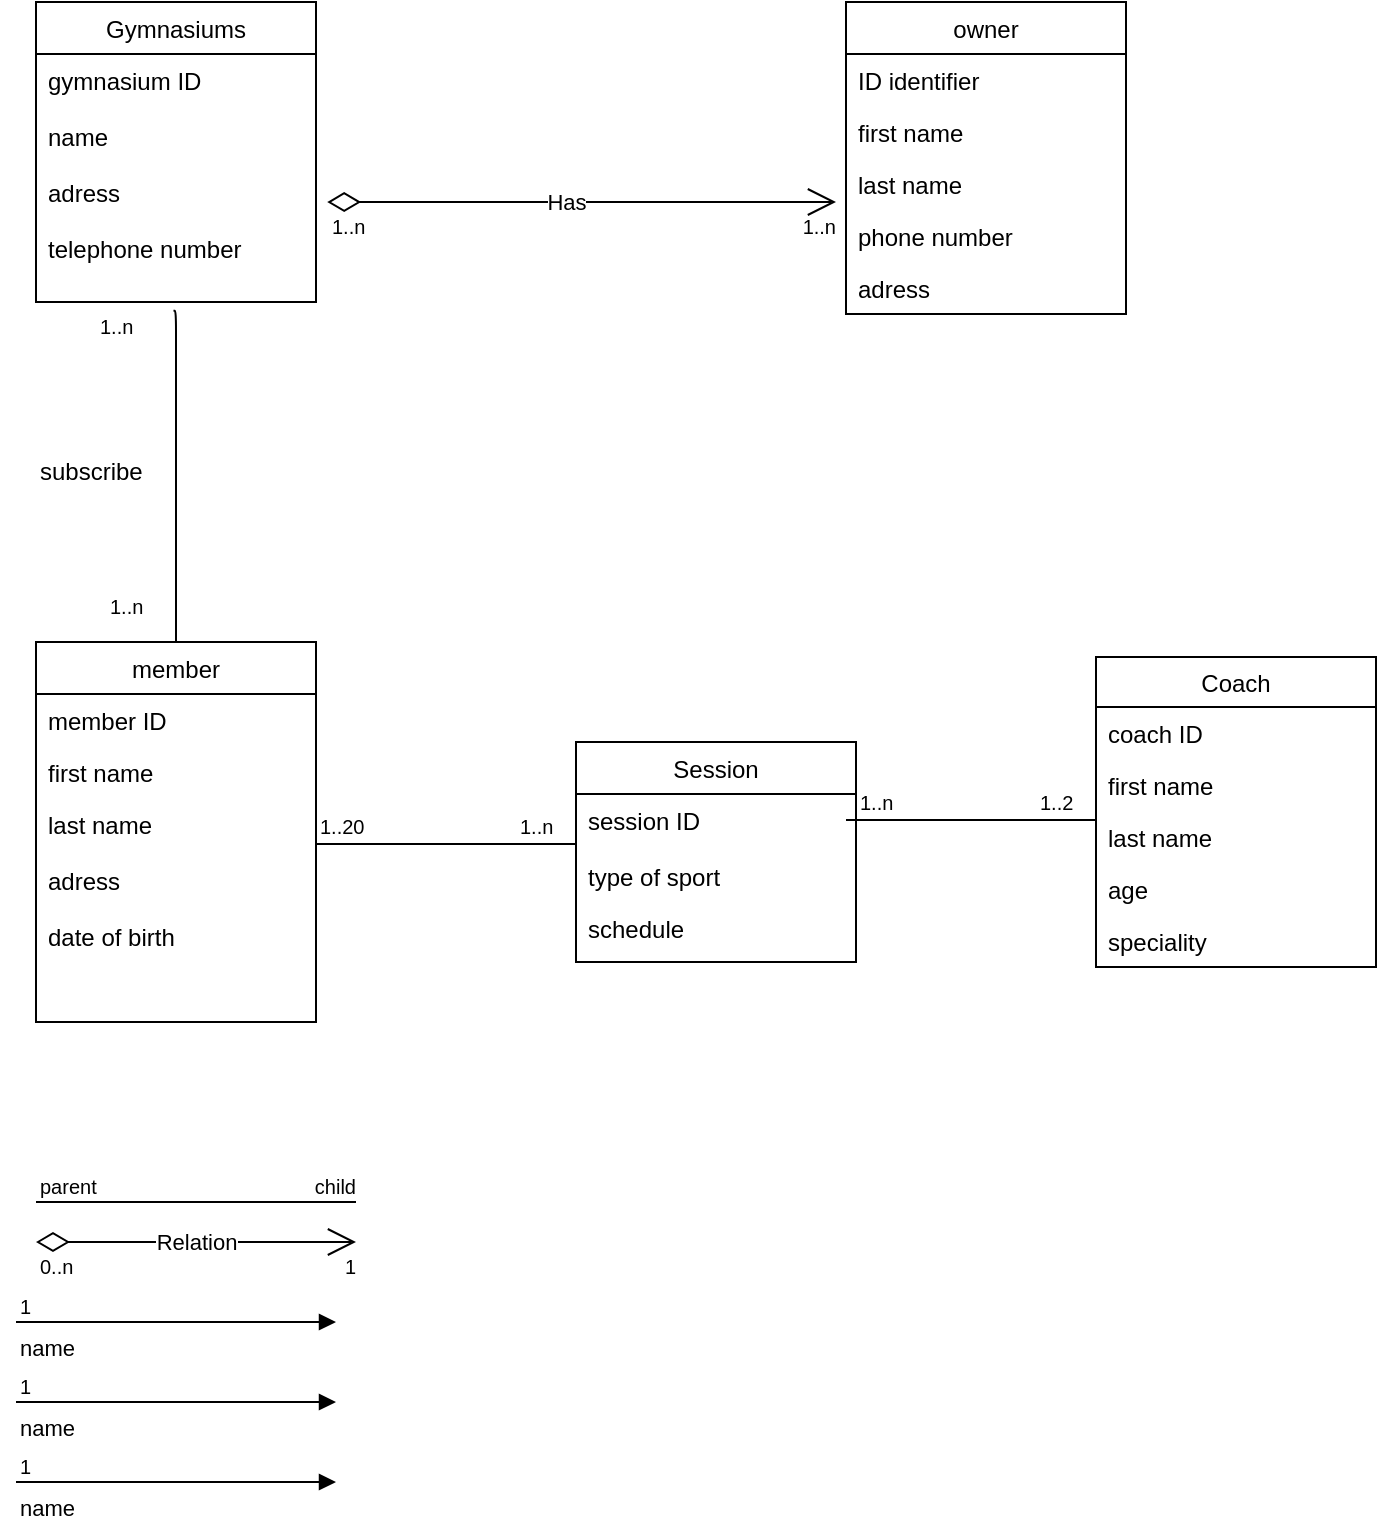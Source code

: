 <mxfile version="21.4.0" type="device">
  <diagram id="Gm7q7A2ySMYAnKqBmmRx" name="Page-1">
    <mxGraphModel dx="1578" dy="786" grid="1" gridSize="10" guides="1" tooltips="1" connect="1" arrows="1" fold="1" page="1" pageScale="1" pageWidth="850" pageHeight="1100" math="0" shadow="0">
      <root>
        <mxCell id="0" />
        <mxCell id="1" parent="0" />
        <mxCell id="4" value="Session" style="swimlane;fontStyle=0;childLayout=stackLayout;horizontal=1;startSize=26;fillColor=none;horizontalStack=0;resizeParent=1;resizeParentMax=0;resizeLast=0;collapsible=1;marginBottom=0;" parent="1" vertex="1">
          <mxGeometry x="290" y="430" width="140" height="110" as="geometry" />
        </mxCell>
        <mxCell id="5" value="session ID&#xa;&#xa;type of sport&#xa;" style="text;strokeColor=none;fillColor=none;align=left;verticalAlign=top;spacingLeft=4;spacingRight=4;overflow=hidden;rotatable=0;points=[[0,0.5],[1,0.5]];portConstraint=eastwest;" parent="4" vertex="1">
          <mxGeometry y="26" width="140" height="54" as="geometry" />
        </mxCell>
        <mxCell id="57" value="schedule" style="text;strokeColor=none;fillColor=none;align=left;verticalAlign=top;spacingLeft=4;spacingRight=4;overflow=hidden;rotatable=0;points=[[0,0.5],[1,0.5]];portConstraint=eastwest;" parent="4" vertex="1">
          <mxGeometry y="80" width="140" height="30" as="geometry" />
        </mxCell>
        <mxCell id="8" value="Gymnasiums" style="swimlane;fontStyle=0;childLayout=stackLayout;horizontal=1;startSize=26;fillColor=none;horizontalStack=0;resizeParent=1;resizeParentMax=0;resizeLast=0;collapsible=1;marginBottom=0;" parent="1" vertex="1">
          <mxGeometry x="20" y="60" width="140" height="150" as="geometry">
            <mxRectangle x="20" y="60" width="110" height="30" as="alternateBounds" />
          </mxGeometry>
        </mxCell>
        <mxCell id="9" value="gymnasium ID&#xa;&#xa;name&#xa;&#xa;adress&#xa;&#xa;telephone number" style="text;strokeColor=none;fillColor=none;align=left;verticalAlign=top;spacingLeft=4;spacingRight=4;overflow=hidden;rotatable=0;points=[[0,0.5],[1,0.5]];portConstraint=eastwest;" parent="8" vertex="1">
          <mxGeometry y="26" width="140" height="124" as="geometry" />
        </mxCell>
        <mxCell id="12" value="member" style="swimlane;fontStyle=0;childLayout=stackLayout;horizontal=1;startSize=26;fillColor=none;horizontalStack=0;resizeParent=1;resizeParentMax=0;resizeLast=0;collapsible=1;marginBottom=0;" parent="1" vertex="1">
          <mxGeometry x="20" y="380" width="140" height="190" as="geometry" />
        </mxCell>
        <mxCell id="13" value="member ID" style="text;strokeColor=none;fillColor=none;align=left;verticalAlign=top;spacingLeft=4;spacingRight=4;overflow=hidden;rotatable=0;points=[[0,0.5],[1,0.5]];portConstraint=eastwest;" parent="12" vertex="1">
          <mxGeometry y="26" width="140" height="26" as="geometry" />
        </mxCell>
        <mxCell id="14" value="first name&#xa;" style="text;strokeColor=none;fillColor=none;align=left;verticalAlign=top;spacingLeft=4;spacingRight=4;overflow=hidden;rotatable=0;points=[[0,0.5],[1,0.5]];portConstraint=eastwest;" parent="12" vertex="1">
          <mxGeometry y="52" width="140" height="26" as="geometry" />
        </mxCell>
        <mxCell id="15" value="last name&#xa;&#xa;adress&#xa;&#xa;date of birth&#xa;&#xa;" style="text;strokeColor=none;fillColor=none;align=left;verticalAlign=top;spacingLeft=4;spacingRight=4;overflow=hidden;rotatable=0;points=[[0,0.5],[1,0.5]];portConstraint=eastwest;" parent="12" vertex="1">
          <mxGeometry y="78" width="140" height="112" as="geometry" />
        </mxCell>
        <mxCell id="16" value="Coach" style="swimlane;fontStyle=0;childLayout=stackLayout;horizontal=1;startSize=25;fillColor=none;horizontalStack=0;resizeParent=1;resizeParentMax=0;resizeLast=0;collapsible=1;marginBottom=0;" parent="1" vertex="1">
          <mxGeometry x="550" y="387.5" width="140" height="155" as="geometry" />
        </mxCell>
        <mxCell id="17" value="coach ID" style="text;strokeColor=none;fillColor=none;align=left;verticalAlign=top;spacingLeft=4;spacingRight=4;overflow=hidden;rotatable=0;points=[[0,0.5],[1,0.5]];portConstraint=eastwest;" parent="16" vertex="1">
          <mxGeometry y="25" width="140" height="26" as="geometry" />
        </mxCell>
        <mxCell id="18" value="first name" style="text;strokeColor=none;fillColor=none;align=left;verticalAlign=top;spacingLeft=4;spacingRight=4;overflow=hidden;rotatable=0;points=[[0,0.5],[1,0.5]];portConstraint=eastwest;" parent="16" vertex="1">
          <mxGeometry y="51" width="140" height="26" as="geometry" />
        </mxCell>
        <mxCell id="19" value="last name" style="text;strokeColor=none;fillColor=none;align=left;verticalAlign=top;spacingLeft=4;spacingRight=4;overflow=hidden;rotatable=0;points=[[0,0.5],[1,0.5]];portConstraint=eastwest;" parent="16" vertex="1">
          <mxGeometry y="77" width="140" height="26" as="geometry" />
        </mxCell>
        <mxCell id="24" value="age" style="text;strokeColor=none;fillColor=none;align=left;verticalAlign=top;spacingLeft=4;spacingRight=4;overflow=hidden;rotatable=0;points=[[0,0.5],[1,0.5]];portConstraint=eastwest;" parent="16" vertex="1">
          <mxGeometry y="103" width="140" height="26" as="geometry" />
        </mxCell>
        <mxCell id="25" value="speciality" style="text;strokeColor=none;fillColor=none;align=left;verticalAlign=top;spacingLeft=4;spacingRight=4;overflow=hidden;rotatable=0;points=[[0,0.5],[1,0.5]];portConstraint=eastwest;" parent="16" vertex="1">
          <mxGeometry y="129" width="140" height="26" as="geometry" />
        </mxCell>
        <mxCell id="20" value="owner" style="swimlane;fontStyle=0;childLayout=stackLayout;horizontal=1;startSize=26;fillColor=none;horizontalStack=0;resizeParent=1;resizeParentMax=0;resizeLast=0;collapsible=1;marginBottom=0;" parent="1" vertex="1">
          <mxGeometry x="425" y="60" width="140" height="156" as="geometry" />
        </mxCell>
        <mxCell id="21" value="ID identifier" style="text;strokeColor=none;fillColor=none;align=left;verticalAlign=top;spacingLeft=4;spacingRight=4;overflow=hidden;rotatable=0;points=[[0,0.5],[1,0.5]];portConstraint=eastwest;" parent="20" vertex="1">
          <mxGeometry y="26" width="140" height="26" as="geometry" />
        </mxCell>
        <mxCell id="22" value="first name" style="text;strokeColor=none;fillColor=none;align=left;verticalAlign=top;spacingLeft=4;spacingRight=4;overflow=hidden;rotatable=0;points=[[0,0.5],[1,0.5]];portConstraint=eastwest;" parent="20" vertex="1">
          <mxGeometry y="52" width="140" height="26" as="geometry" />
        </mxCell>
        <mxCell id="23" value="last name" style="text;strokeColor=none;fillColor=none;align=left;verticalAlign=top;spacingLeft=4;spacingRight=4;overflow=hidden;rotatable=0;points=[[0,0.5],[1,0.5]];portConstraint=eastwest;" parent="20" vertex="1">
          <mxGeometry y="78" width="140" height="26" as="geometry" />
        </mxCell>
        <mxCell id="26" value="phone number" style="text;strokeColor=none;fillColor=none;align=left;verticalAlign=top;spacingLeft=4;spacingRight=4;overflow=hidden;rotatable=0;points=[[0,0.5],[1,0.5]];portConstraint=eastwest;" parent="20" vertex="1">
          <mxGeometry y="104" width="140" height="26" as="geometry" />
        </mxCell>
        <mxCell id="27" value="adress" style="text;strokeColor=none;fillColor=none;align=left;verticalAlign=top;spacingLeft=4;spacingRight=4;overflow=hidden;rotatable=0;points=[[0,0.5],[1,0.5]];portConstraint=eastwest;" parent="20" vertex="1">
          <mxGeometry y="130" width="140" height="26" as="geometry" />
        </mxCell>
        <mxCell id="28" value="" style="line;strokeWidth=1;fillColor=none;align=left;verticalAlign=middle;spacingTop=-1;spacingLeft=3;spacingRight=3;rotatable=0;labelPosition=right;points=[];portConstraint=eastwest;" parent="1" vertex="1">
          <mxGeometry x="160" y="460" width="130" height="42" as="geometry" />
        </mxCell>
        <mxCell id="30" value="" style="endArrow=none;html=1;edgeStyle=orthogonalEdgeStyle;exitX=0.491;exitY=1.035;exitDx=0;exitDy=0;exitPerimeter=0;entryX=0.5;entryY=0;entryDx=0;entryDy=0;" parent="1" source="9" target="12" edge="1">
          <mxGeometry relative="1" as="geometry">
            <mxPoint x="40" y="270" as="sourcePoint" />
            <mxPoint x="200" y="270" as="targetPoint" />
            <Array as="points">
              <mxPoint x="90" y="214" />
            </Array>
          </mxGeometry>
        </mxCell>
        <mxCell id="31" value="" style="resizable=0;html=1;align=left;verticalAlign=bottom;labelBackgroundColor=#ffffff;fontSize=10;" parent="30" connectable="0" vertex="1">
          <mxGeometry x="-1" relative="1" as="geometry">
            <mxPoint x="-39" y="16" as="offset" />
          </mxGeometry>
        </mxCell>
        <mxCell id="34" value="" style="endArrow=none;html=1;edgeStyle=orthogonalEdgeStyle;" parent="1" edge="1">
          <mxGeometry relative="1" as="geometry">
            <mxPoint x="20" y="660" as="sourcePoint" />
            <mxPoint x="180" y="660" as="targetPoint" />
          </mxGeometry>
        </mxCell>
        <mxCell id="35" value="parent" style="resizable=0;html=1;align=left;verticalAlign=bottom;labelBackgroundColor=#ffffff;fontSize=10;" parent="34" connectable="0" vertex="1">
          <mxGeometry x="-1" relative="1" as="geometry" />
        </mxCell>
        <mxCell id="36" value="child" style="resizable=0;html=1;align=right;verticalAlign=bottom;labelBackgroundColor=#ffffff;fontSize=10;" parent="34" connectable="0" vertex="1">
          <mxGeometry x="1" relative="1" as="geometry" />
        </mxCell>
        <mxCell id="38" value="Relation" style="endArrow=open;html=1;endSize=12;startArrow=diamondThin;startSize=14;startFill=0;edgeStyle=orthogonalEdgeStyle;" parent="1" edge="1">
          <mxGeometry relative="1" as="geometry">
            <mxPoint x="20" y="680" as="sourcePoint" />
            <mxPoint x="180" y="680" as="targetPoint" />
          </mxGeometry>
        </mxCell>
        <mxCell id="39" value="0..n" style="resizable=0;html=1;align=left;verticalAlign=top;labelBackgroundColor=#ffffff;fontSize=10;" parent="38" connectable="0" vertex="1">
          <mxGeometry x="-1" relative="1" as="geometry" />
        </mxCell>
        <mxCell id="40" value="1" style="resizable=0;html=1;align=right;verticalAlign=top;labelBackgroundColor=#ffffff;fontSize=10;" parent="38" connectable="0" vertex="1">
          <mxGeometry x="1" relative="1" as="geometry" />
        </mxCell>
        <mxCell id="42" value="Has" style="endArrow=open;html=1;endSize=12;startArrow=diamondThin;startSize=14;startFill=0;edgeStyle=orthogonalEdgeStyle;exitX=1.04;exitY=0.597;exitDx=0;exitDy=0;exitPerimeter=0;" parent="1" source="9" edge="1">
          <mxGeometry x="-0.061" relative="1" as="geometry">
            <mxPoint x="200" y="159.5" as="sourcePoint" />
            <mxPoint x="420" y="160" as="targetPoint" />
            <Array as="points">
              <mxPoint x="250" y="160" />
              <mxPoint x="250" y="160" />
            </Array>
            <mxPoint as="offset" />
          </mxGeometry>
        </mxCell>
        <mxCell id="43" value="1..n" style="resizable=0;html=1;align=left;verticalAlign=top;labelBackgroundColor=#ffffff;fontSize=10;" parent="42" connectable="0" vertex="1">
          <mxGeometry x="-1" relative="1" as="geometry" />
        </mxCell>
        <mxCell id="44" value="1..n" style="resizable=0;html=1;align=right;verticalAlign=top;labelBackgroundColor=#ffffff;fontSize=10;" parent="42" connectable="0" vertex="1">
          <mxGeometry x="1" relative="1" as="geometry" />
        </mxCell>
        <mxCell id="58" value="name" style="endArrow=block;endFill=1;html=1;edgeStyle=orthogonalEdgeStyle;align=left;verticalAlign=top;" parent="1" edge="1">
          <mxGeometry x="-1" relative="1" as="geometry">
            <mxPoint x="10" y="720" as="sourcePoint" />
            <mxPoint x="170" y="720" as="targetPoint" />
          </mxGeometry>
        </mxCell>
        <mxCell id="59" value="1" style="resizable=0;html=1;align=left;verticalAlign=bottom;labelBackgroundColor=#ffffff;fontSize=10;" parent="58" connectable="0" vertex="1">
          <mxGeometry x="-1" relative="1" as="geometry" />
        </mxCell>
        <mxCell id="60" value="name" style="endArrow=block;endFill=1;html=1;edgeStyle=orthogonalEdgeStyle;align=left;verticalAlign=top;" parent="1" edge="1">
          <mxGeometry x="-1" relative="1" as="geometry">
            <mxPoint x="10" y="760" as="sourcePoint" />
            <mxPoint x="170" y="760" as="targetPoint" />
          </mxGeometry>
        </mxCell>
        <mxCell id="61" value="1" style="resizable=0;html=1;align=left;verticalAlign=bottom;labelBackgroundColor=#ffffff;fontSize=10;" parent="60" connectable="0" vertex="1">
          <mxGeometry x="-1" relative="1" as="geometry" />
        </mxCell>
        <mxCell id="62" value="name" style="endArrow=block;endFill=1;html=1;edgeStyle=orthogonalEdgeStyle;align=left;verticalAlign=top;" parent="1" edge="1">
          <mxGeometry x="-1" relative="1" as="geometry">
            <mxPoint x="10" y="800" as="sourcePoint" />
            <mxPoint x="170" y="800" as="targetPoint" />
          </mxGeometry>
        </mxCell>
        <mxCell id="63" value="1" style="resizable=0;html=1;align=left;verticalAlign=bottom;labelBackgroundColor=#ffffff;fontSize=10;" parent="62" connectable="0" vertex="1">
          <mxGeometry x="-1" relative="1" as="geometry" />
        </mxCell>
        <mxCell id="64" value="subscribe" style="text;html=1;resizable=0;points=[];autosize=1;align=left;verticalAlign=top;spacingTop=-4;" parent="1" vertex="1">
          <mxGeometry x="20" y="285" width="70" height="20" as="geometry" />
        </mxCell>
        <mxCell id="68" value="1..n" style="resizable=0;html=1;align=left;verticalAlign=top;labelBackgroundColor=#ffffff;fontSize=10;" parent="1" connectable="0" vertex="1">
          <mxGeometry x="-1" relative="1" as="geometry">
            <mxPoint x="50" y="210" as="offset" />
          </mxGeometry>
        </mxCell>
        <mxCell id="69" value="1..20" style="resizable=0;html=1;align=left;verticalAlign=top;labelBackgroundColor=#ffffff;fontSize=10;" parent="1" connectable="0" vertex="1">
          <mxGeometry x="-1" relative="1" as="geometry">
            <mxPoint x="160" y="460" as="offset" />
          </mxGeometry>
        </mxCell>
        <mxCell id="70" value="1..n" style="resizable=0;html=1;align=left;verticalAlign=top;labelBackgroundColor=#ffffff;fontSize=10;" parent="1" connectable="0" vertex="1">
          <mxGeometry x="-1" relative="1" as="geometry">
            <mxPoint x="260" y="460" as="offset" />
          </mxGeometry>
        </mxCell>
        <mxCell id="71" value="" style="line;strokeWidth=1;fillColor=none;align=left;verticalAlign=middle;spacingTop=-1;spacingLeft=3;spacingRight=3;rotatable=0;labelPosition=right;points=[];portConstraint=eastwest;" parent="1" vertex="1">
          <mxGeometry x="425" y="448" width="125" height="42" as="geometry" />
        </mxCell>
        <mxCell id="73" value="1..n" style="resizable=0;html=1;align=left;verticalAlign=top;labelBackgroundColor=#ffffff;fontSize=10;" parent="1" connectable="0" vertex="1">
          <mxGeometry x="-1" relative="1" as="geometry">
            <mxPoint x="55" y="350" as="offset" />
          </mxGeometry>
        </mxCell>
        <mxCell id="74" value="1..2" style="resizable=0;html=1;align=left;verticalAlign=top;labelBackgroundColor=#ffffff;fontSize=10;" parent="1" connectable="0" vertex="1">
          <mxGeometry x="-1" relative="1" as="geometry">
            <mxPoint x="520" y="448" as="offset" />
          </mxGeometry>
        </mxCell>
        <mxCell id="75" value="1..n" style="resizable=0;html=1;align=left;verticalAlign=top;labelBackgroundColor=#ffffff;fontSize=10;" parent="1" connectable="0" vertex="1">
          <mxGeometry x="-1" relative="1" as="geometry">
            <mxPoint x="430" y="448" as="offset" />
          </mxGeometry>
        </mxCell>
      </root>
    </mxGraphModel>
  </diagram>
</mxfile>
